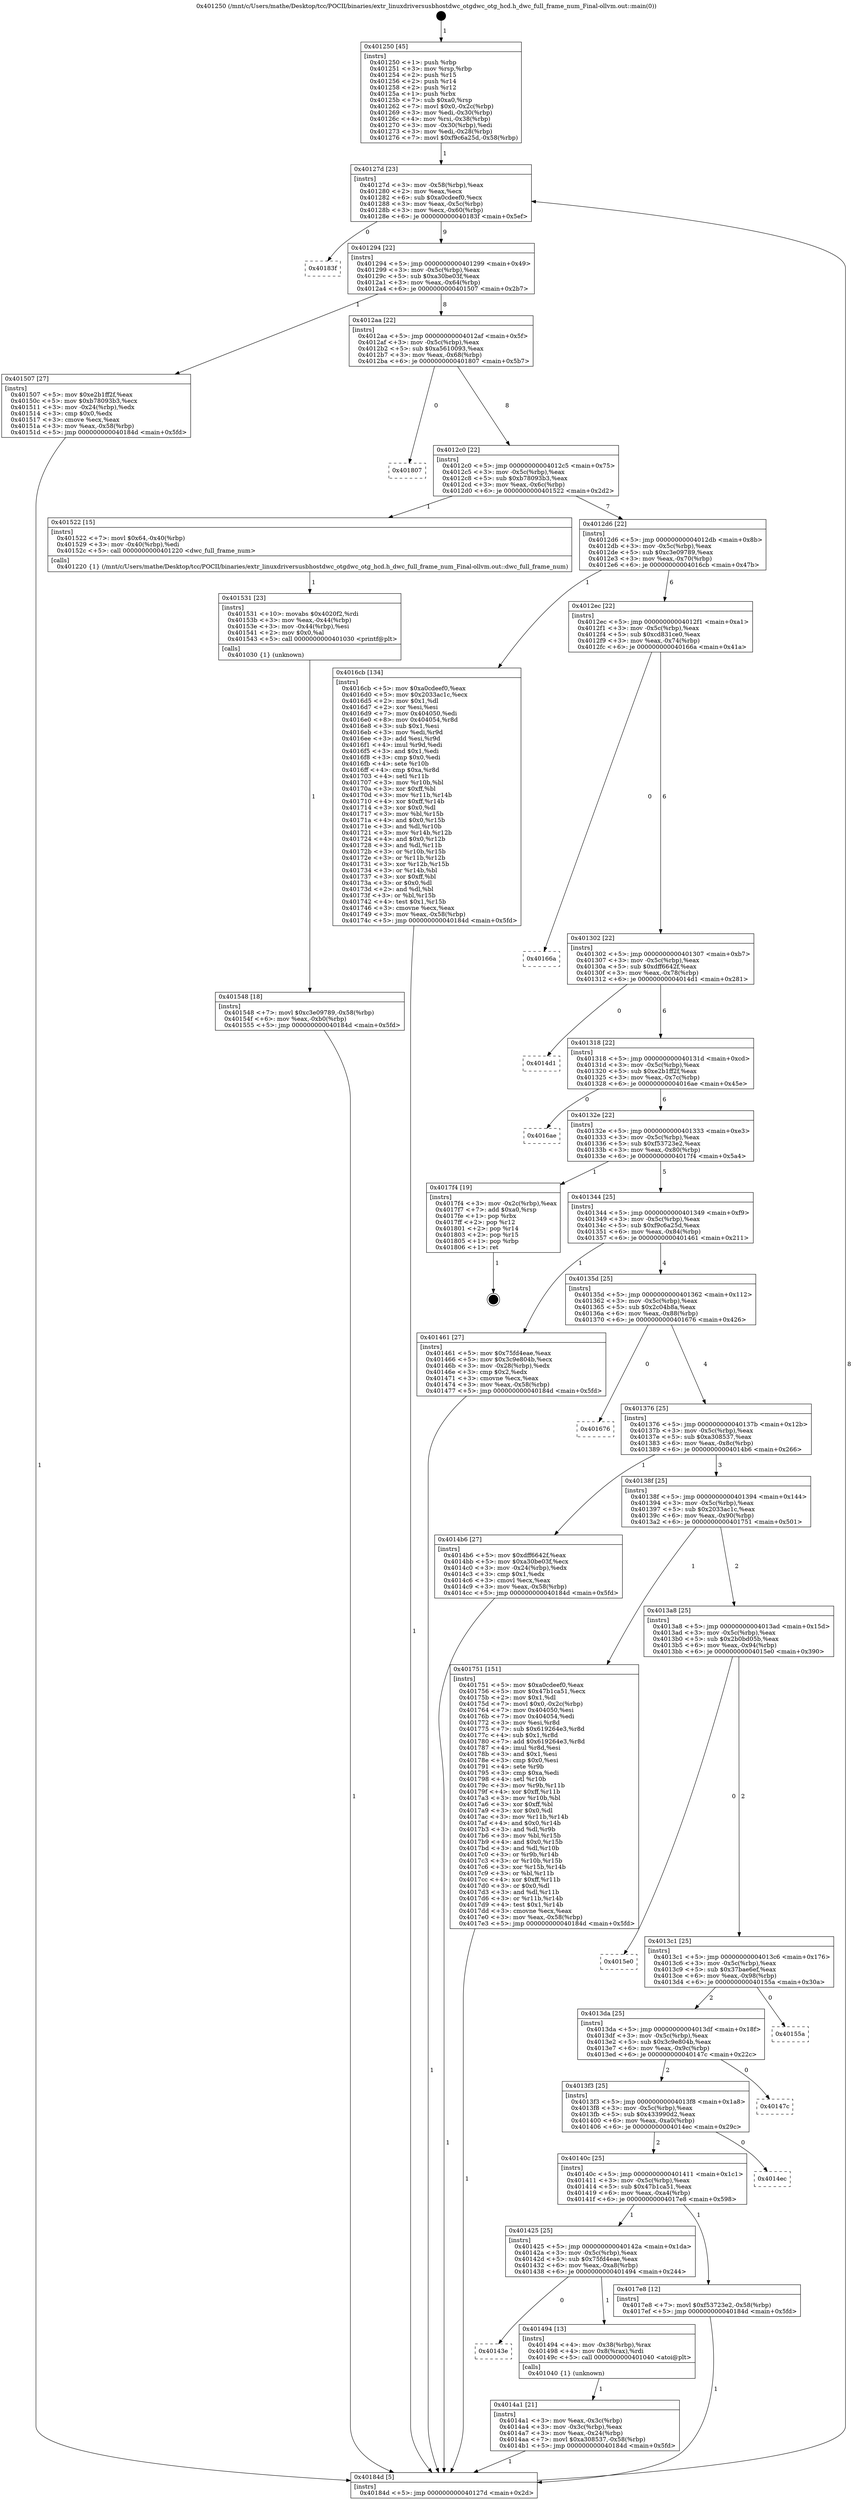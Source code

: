 digraph "0x401250" {
  label = "0x401250 (/mnt/c/Users/mathe/Desktop/tcc/POCII/binaries/extr_linuxdriversusbhostdwc_otgdwc_otg_hcd.h_dwc_full_frame_num_Final-ollvm.out::main(0))"
  labelloc = "t"
  node[shape=record]

  Entry [label="",width=0.3,height=0.3,shape=circle,fillcolor=black,style=filled]
  "0x40127d" [label="{
     0x40127d [23]\l
     | [instrs]\l
     &nbsp;&nbsp;0x40127d \<+3\>: mov -0x58(%rbp),%eax\l
     &nbsp;&nbsp;0x401280 \<+2\>: mov %eax,%ecx\l
     &nbsp;&nbsp;0x401282 \<+6\>: sub $0xa0cdeef0,%ecx\l
     &nbsp;&nbsp;0x401288 \<+3\>: mov %eax,-0x5c(%rbp)\l
     &nbsp;&nbsp;0x40128b \<+3\>: mov %ecx,-0x60(%rbp)\l
     &nbsp;&nbsp;0x40128e \<+6\>: je 000000000040183f \<main+0x5ef\>\l
  }"]
  "0x40183f" [label="{
     0x40183f\l
  }", style=dashed]
  "0x401294" [label="{
     0x401294 [22]\l
     | [instrs]\l
     &nbsp;&nbsp;0x401294 \<+5\>: jmp 0000000000401299 \<main+0x49\>\l
     &nbsp;&nbsp;0x401299 \<+3\>: mov -0x5c(%rbp),%eax\l
     &nbsp;&nbsp;0x40129c \<+5\>: sub $0xa30be03f,%eax\l
     &nbsp;&nbsp;0x4012a1 \<+3\>: mov %eax,-0x64(%rbp)\l
     &nbsp;&nbsp;0x4012a4 \<+6\>: je 0000000000401507 \<main+0x2b7\>\l
  }"]
  Exit [label="",width=0.3,height=0.3,shape=circle,fillcolor=black,style=filled,peripheries=2]
  "0x401507" [label="{
     0x401507 [27]\l
     | [instrs]\l
     &nbsp;&nbsp;0x401507 \<+5\>: mov $0xe2b1ff2f,%eax\l
     &nbsp;&nbsp;0x40150c \<+5\>: mov $0xb78093b3,%ecx\l
     &nbsp;&nbsp;0x401511 \<+3\>: mov -0x24(%rbp),%edx\l
     &nbsp;&nbsp;0x401514 \<+3\>: cmp $0x0,%edx\l
     &nbsp;&nbsp;0x401517 \<+3\>: cmove %ecx,%eax\l
     &nbsp;&nbsp;0x40151a \<+3\>: mov %eax,-0x58(%rbp)\l
     &nbsp;&nbsp;0x40151d \<+5\>: jmp 000000000040184d \<main+0x5fd\>\l
  }"]
  "0x4012aa" [label="{
     0x4012aa [22]\l
     | [instrs]\l
     &nbsp;&nbsp;0x4012aa \<+5\>: jmp 00000000004012af \<main+0x5f\>\l
     &nbsp;&nbsp;0x4012af \<+3\>: mov -0x5c(%rbp),%eax\l
     &nbsp;&nbsp;0x4012b2 \<+5\>: sub $0xa5610093,%eax\l
     &nbsp;&nbsp;0x4012b7 \<+3\>: mov %eax,-0x68(%rbp)\l
     &nbsp;&nbsp;0x4012ba \<+6\>: je 0000000000401807 \<main+0x5b7\>\l
  }"]
  "0x401548" [label="{
     0x401548 [18]\l
     | [instrs]\l
     &nbsp;&nbsp;0x401548 \<+7\>: movl $0xc3e09789,-0x58(%rbp)\l
     &nbsp;&nbsp;0x40154f \<+6\>: mov %eax,-0xb0(%rbp)\l
     &nbsp;&nbsp;0x401555 \<+5\>: jmp 000000000040184d \<main+0x5fd\>\l
  }"]
  "0x401807" [label="{
     0x401807\l
  }", style=dashed]
  "0x4012c0" [label="{
     0x4012c0 [22]\l
     | [instrs]\l
     &nbsp;&nbsp;0x4012c0 \<+5\>: jmp 00000000004012c5 \<main+0x75\>\l
     &nbsp;&nbsp;0x4012c5 \<+3\>: mov -0x5c(%rbp),%eax\l
     &nbsp;&nbsp;0x4012c8 \<+5\>: sub $0xb78093b3,%eax\l
     &nbsp;&nbsp;0x4012cd \<+3\>: mov %eax,-0x6c(%rbp)\l
     &nbsp;&nbsp;0x4012d0 \<+6\>: je 0000000000401522 \<main+0x2d2\>\l
  }"]
  "0x401531" [label="{
     0x401531 [23]\l
     | [instrs]\l
     &nbsp;&nbsp;0x401531 \<+10\>: movabs $0x4020f2,%rdi\l
     &nbsp;&nbsp;0x40153b \<+3\>: mov %eax,-0x44(%rbp)\l
     &nbsp;&nbsp;0x40153e \<+3\>: mov -0x44(%rbp),%esi\l
     &nbsp;&nbsp;0x401541 \<+2\>: mov $0x0,%al\l
     &nbsp;&nbsp;0x401543 \<+5\>: call 0000000000401030 \<printf@plt\>\l
     | [calls]\l
     &nbsp;&nbsp;0x401030 \{1\} (unknown)\l
  }"]
  "0x401522" [label="{
     0x401522 [15]\l
     | [instrs]\l
     &nbsp;&nbsp;0x401522 \<+7\>: movl $0x64,-0x40(%rbp)\l
     &nbsp;&nbsp;0x401529 \<+3\>: mov -0x40(%rbp),%edi\l
     &nbsp;&nbsp;0x40152c \<+5\>: call 0000000000401220 \<dwc_full_frame_num\>\l
     | [calls]\l
     &nbsp;&nbsp;0x401220 \{1\} (/mnt/c/Users/mathe/Desktop/tcc/POCII/binaries/extr_linuxdriversusbhostdwc_otgdwc_otg_hcd.h_dwc_full_frame_num_Final-ollvm.out::dwc_full_frame_num)\l
  }"]
  "0x4012d6" [label="{
     0x4012d6 [22]\l
     | [instrs]\l
     &nbsp;&nbsp;0x4012d6 \<+5\>: jmp 00000000004012db \<main+0x8b\>\l
     &nbsp;&nbsp;0x4012db \<+3\>: mov -0x5c(%rbp),%eax\l
     &nbsp;&nbsp;0x4012de \<+5\>: sub $0xc3e09789,%eax\l
     &nbsp;&nbsp;0x4012e3 \<+3\>: mov %eax,-0x70(%rbp)\l
     &nbsp;&nbsp;0x4012e6 \<+6\>: je 00000000004016cb \<main+0x47b\>\l
  }"]
  "0x4014a1" [label="{
     0x4014a1 [21]\l
     | [instrs]\l
     &nbsp;&nbsp;0x4014a1 \<+3\>: mov %eax,-0x3c(%rbp)\l
     &nbsp;&nbsp;0x4014a4 \<+3\>: mov -0x3c(%rbp),%eax\l
     &nbsp;&nbsp;0x4014a7 \<+3\>: mov %eax,-0x24(%rbp)\l
     &nbsp;&nbsp;0x4014aa \<+7\>: movl $0xa308537,-0x58(%rbp)\l
     &nbsp;&nbsp;0x4014b1 \<+5\>: jmp 000000000040184d \<main+0x5fd\>\l
  }"]
  "0x4016cb" [label="{
     0x4016cb [134]\l
     | [instrs]\l
     &nbsp;&nbsp;0x4016cb \<+5\>: mov $0xa0cdeef0,%eax\l
     &nbsp;&nbsp;0x4016d0 \<+5\>: mov $0x2033ac1c,%ecx\l
     &nbsp;&nbsp;0x4016d5 \<+2\>: mov $0x1,%dl\l
     &nbsp;&nbsp;0x4016d7 \<+2\>: xor %esi,%esi\l
     &nbsp;&nbsp;0x4016d9 \<+7\>: mov 0x404050,%edi\l
     &nbsp;&nbsp;0x4016e0 \<+8\>: mov 0x404054,%r8d\l
     &nbsp;&nbsp;0x4016e8 \<+3\>: sub $0x1,%esi\l
     &nbsp;&nbsp;0x4016eb \<+3\>: mov %edi,%r9d\l
     &nbsp;&nbsp;0x4016ee \<+3\>: add %esi,%r9d\l
     &nbsp;&nbsp;0x4016f1 \<+4\>: imul %r9d,%edi\l
     &nbsp;&nbsp;0x4016f5 \<+3\>: and $0x1,%edi\l
     &nbsp;&nbsp;0x4016f8 \<+3\>: cmp $0x0,%edi\l
     &nbsp;&nbsp;0x4016fb \<+4\>: sete %r10b\l
     &nbsp;&nbsp;0x4016ff \<+4\>: cmp $0xa,%r8d\l
     &nbsp;&nbsp;0x401703 \<+4\>: setl %r11b\l
     &nbsp;&nbsp;0x401707 \<+3\>: mov %r10b,%bl\l
     &nbsp;&nbsp;0x40170a \<+3\>: xor $0xff,%bl\l
     &nbsp;&nbsp;0x40170d \<+3\>: mov %r11b,%r14b\l
     &nbsp;&nbsp;0x401710 \<+4\>: xor $0xff,%r14b\l
     &nbsp;&nbsp;0x401714 \<+3\>: xor $0x0,%dl\l
     &nbsp;&nbsp;0x401717 \<+3\>: mov %bl,%r15b\l
     &nbsp;&nbsp;0x40171a \<+4\>: and $0x0,%r15b\l
     &nbsp;&nbsp;0x40171e \<+3\>: and %dl,%r10b\l
     &nbsp;&nbsp;0x401721 \<+3\>: mov %r14b,%r12b\l
     &nbsp;&nbsp;0x401724 \<+4\>: and $0x0,%r12b\l
     &nbsp;&nbsp;0x401728 \<+3\>: and %dl,%r11b\l
     &nbsp;&nbsp;0x40172b \<+3\>: or %r10b,%r15b\l
     &nbsp;&nbsp;0x40172e \<+3\>: or %r11b,%r12b\l
     &nbsp;&nbsp;0x401731 \<+3\>: xor %r12b,%r15b\l
     &nbsp;&nbsp;0x401734 \<+3\>: or %r14b,%bl\l
     &nbsp;&nbsp;0x401737 \<+3\>: xor $0xff,%bl\l
     &nbsp;&nbsp;0x40173a \<+3\>: or $0x0,%dl\l
     &nbsp;&nbsp;0x40173d \<+2\>: and %dl,%bl\l
     &nbsp;&nbsp;0x40173f \<+3\>: or %bl,%r15b\l
     &nbsp;&nbsp;0x401742 \<+4\>: test $0x1,%r15b\l
     &nbsp;&nbsp;0x401746 \<+3\>: cmovne %ecx,%eax\l
     &nbsp;&nbsp;0x401749 \<+3\>: mov %eax,-0x58(%rbp)\l
     &nbsp;&nbsp;0x40174c \<+5\>: jmp 000000000040184d \<main+0x5fd\>\l
  }"]
  "0x4012ec" [label="{
     0x4012ec [22]\l
     | [instrs]\l
     &nbsp;&nbsp;0x4012ec \<+5\>: jmp 00000000004012f1 \<main+0xa1\>\l
     &nbsp;&nbsp;0x4012f1 \<+3\>: mov -0x5c(%rbp),%eax\l
     &nbsp;&nbsp;0x4012f4 \<+5\>: sub $0xcd831ce0,%eax\l
     &nbsp;&nbsp;0x4012f9 \<+3\>: mov %eax,-0x74(%rbp)\l
     &nbsp;&nbsp;0x4012fc \<+6\>: je 000000000040166a \<main+0x41a\>\l
  }"]
  "0x40143e" [label="{
     0x40143e\l
  }", style=dashed]
  "0x40166a" [label="{
     0x40166a\l
  }", style=dashed]
  "0x401302" [label="{
     0x401302 [22]\l
     | [instrs]\l
     &nbsp;&nbsp;0x401302 \<+5\>: jmp 0000000000401307 \<main+0xb7\>\l
     &nbsp;&nbsp;0x401307 \<+3\>: mov -0x5c(%rbp),%eax\l
     &nbsp;&nbsp;0x40130a \<+5\>: sub $0xdff6642f,%eax\l
     &nbsp;&nbsp;0x40130f \<+3\>: mov %eax,-0x78(%rbp)\l
     &nbsp;&nbsp;0x401312 \<+6\>: je 00000000004014d1 \<main+0x281\>\l
  }"]
  "0x401494" [label="{
     0x401494 [13]\l
     | [instrs]\l
     &nbsp;&nbsp;0x401494 \<+4\>: mov -0x38(%rbp),%rax\l
     &nbsp;&nbsp;0x401498 \<+4\>: mov 0x8(%rax),%rdi\l
     &nbsp;&nbsp;0x40149c \<+5\>: call 0000000000401040 \<atoi@plt\>\l
     | [calls]\l
     &nbsp;&nbsp;0x401040 \{1\} (unknown)\l
  }"]
  "0x4014d1" [label="{
     0x4014d1\l
  }", style=dashed]
  "0x401318" [label="{
     0x401318 [22]\l
     | [instrs]\l
     &nbsp;&nbsp;0x401318 \<+5\>: jmp 000000000040131d \<main+0xcd\>\l
     &nbsp;&nbsp;0x40131d \<+3\>: mov -0x5c(%rbp),%eax\l
     &nbsp;&nbsp;0x401320 \<+5\>: sub $0xe2b1ff2f,%eax\l
     &nbsp;&nbsp;0x401325 \<+3\>: mov %eax,-0x7c(%rbp)\l
     &nbsp;&nbsp;0x401328 \<+6\>: je 00000000004016ae \<main+0x45e\>\l
  }"]
  "0x401425" [label="{
     0x401425 [25]\l
     | [instrs]\l
     &nbsp;&nbsp;0x401425 \<+5\>: jmp 000000000040142a \<main+0x1da\>\l
     &nbsp;&nbsp;0x40142a \<+3\>: mov -0x5c(%rbp),%eax\l
     &nbsp;&nbsp;0x40142d \<+5\>: sub $0x75fd4eae,%eax\l
     &nbsp;&nbsp;0x401432 \<+6\>: mov %eax,-0xa8(%rbp)\l
     &nbsp;&nbsp;0x401438 \<+6\>: je 0000000000401494 \<main+0x244\>\l
  }"]
  "0x4016ae" [label="{
     0x4016ae\l
  }", style=dashed]
  "0x40132e" [label="{
     0x40132e [22]\l
     | [instrs]\l
     &nbsp;&nbsp;0x40132e \<+5\>: jmp 0000000000401333 \<main+0xe3\>\l
     &nbsp;&nbsp;0x401333 \<+3\>: mov -0x5c(%rbp),%eax\l
     &nbsp;&nbsp;0x401336 \<+5\>: sub $0xf53723e2,%eax\l
     &nbsp;&nbsp;0x40133b \<+3\>: mov %eax,-0x80(%rbp)\l
     &nbsp;&nbsp;0x40133e \<+6\>: je 00000000004017f4 \<main+0x5a4\>\l
  }"]
  "0x4017e8" [label="{
     0x4017e8 [12]\l
     | [instrs]\l
     &nbsp;&nbsp;0x4017e8 \<+7\>: movl $0xf53723e2,-0x58(%rbp)\l
     &nbsp;&nbsp;0x4017ef \<+5\>: jmp 000000000040184d \<main+0x5fd\>\l
  }"]
  "0x4017f4" [label="{
     0x4017f4 [19]\l
     | [instrs]\l
     &nbsp;&nbsp;0x4017f4 \<+3\>: mov -0x2c(%rbp),%eax\l
     &nbsp;&nbsp;0x4017f7 \<+7\>: add $0xa0,%rsp\l
     &nbsp;&nbsp;0x4017fe \<+1\>: pop %rbx\l
     &nbsp;&nbsp;0x4017ff \<+2\>: pop %r12\l
     &nbsp;&nbsp;0x401801 \<+2\>: pop %r14\l
     &nbsp;&nbsp;0x401803 \<+2\>: pop %r15\l
     &nbsp;&nbsp;0x401805 \<+1\>: pop %rbp\l
     &nbsp;&nbsp;0x401806 \<+1\>: ret\l
  }"]
  "0x401344" [label="{
     0x401344 [25]\l
     | [instrs]\l
     &nbsp;&nbsp;0x401344 \<+5\>: jmp 0000000000401349 \<main+0xf9\>\l
     &nbsp;&nbsp;0x401349 \<+3\>: mov -0x5c(%rbp),%eax\l
     &nbsp;&nbsp;0x40134c \<+5\>: sub $0xf9c6a25d,%eax\l
     &nbsp;&nbsp;0x401351 \<+6\>: mov %eax,-0x84(%rbp)\l
     &nbsp;&nbsp;0x401357 \<+6\>: je 0000000000401461 \<main+0x211\>\l
  }"]
  "0x40140c" [label="{
     0x40140c [25]\l
     | [instrs]\l
     &nbsp;&nbsp;0x40140c \<+5\>: jmp 0000000000401411 \<main+0x1c1\>\l
     &nbsp;&nbsp;0x401411 \<+3\>: mov -0x5c(%rbp),%eax\l
     &nbsp;&nbsp;0x401414 \<+5\>: sub $0x47b1ca51,%eax\l
     &nbsp;&nbsp;0x401419 \<+6\>: mov %eax,-0xa4(%rbp)\l
     &nbsp;&nbsp;0x40141f \<+6\>: je 00000000004017e8 \<main+0x598\>\l
  }"]
  "0x401461" [label="{
     0x401461 [27]\l
     | [instrs]\l
     &nbsp;&nbsp;0x401461 \<+5\>: mov $0x75fd4eae,%eax\l
     &nbsp;&nbsp;0x401466 \<+5\>: mov $0x3c9e804b,%ecx\l
     &nbsp;&nbsp;0x40146b \<+3\>: mov -0x28(%rbp),%edx\l
     &nbsp;&nbsp;0x40146e \<+3\>: cmp $0x2,%edx\l
     &nbsp;&nbsp;0x401471 \<+3\>: cmovne %ecx,%eax\l
     &nbsp;&nbsp;0x401474 \<+3\>: mov %eax,-0x58(%rbp)\l
     &nbsp;&nbsp;0x401477 \<+5\>: jmp 000000000040184d \<main+0x5fd\>\l
  }"]
  "0x40135d" [label="{
     0x40135d [25]\l
     | [instrs]\l
     &nbsp;&nbsp;0x40135d \<+5\>: jmp 0000000000401362 \<main+0x112\>\l
     &nbsp;&nbsp;0x401362 \<+3\>: mov -0x5c(%rbp),%eax\l
     &nbsp;&nbsp;0x401365 \<+5\>: sub $0x2c04b8a,%eax\l
     &nbsp;&nbsp;0x40136a \<+6\>: mov %eax,-0x88(%rbp)\l
     &nbsp;&nbsp;0x401370 \<+6\>: je 0000000000401676 \<main+0x426\>\l
  }"]
  "0x40184d" [label="{
     0x40184d [5]\l
     | [instrs]\l
     &nbsp;&nbsp;0x40184d \<+5\>: jmp 000000000040127d \<main+0x2d\>\l
  }"]
  "0x401250" [label="{
     0x401250 [45]\l
     | [instrs]\l
     &nbsp;&nbsp;0x401250 \<+1\>: push %rbp\l
     &nbsp;&nbsp;0x401251 \<+3\>: mov %rsp,%rbp\l
     &nbsp;&nbsp;0x401254 \<+2\>: push %r15\l
     &nbsp;&nbsp;0x401256 \<+2\>: push %r14\l
     &nbsp;&nbsp;0x401258 \<+2\>: push %r12\l
     &nbsp;&nbsp;0x40125a \<+1\>: push %rbx\l
     &nbsp;&nbsp;0x40125b \<+7\>: sub $0xa0,%rsp\l
     &nbsp;&nbsp;0x401262 \<+7\>: movl $0x0,-0x2c(%rbp)\l
     &nbsp;&nbsp;0x401269 \<+3\>: mov %edi,-0x30(%rbp)\l
     &nbsp;&nbsp;0x40126c \<+4\>: mov %rsi,-0x38(%rbp)\l
     &nbsp;&nbsp;0x401270 \<+3\>: mov -0x30(%rbp),%edi\l
     &nbsp;&nbsp;0x401273 \<+3\>: mov %edi,-0x28(%rbp)\l
     &nbsp;&nbsp;0x401276 \<+7\>: movl $0xf9c6a25d,-0x58(%rbp)\l
  }"]
  "0x4014ec" [label="{
     0x4014ec\l
  }", style=dashed]
  "0x401676" [label="{
     0x401676\l
  }", style=dashed]
  "0x401376" [label="{
     0x401376 [25]\l
     | [instrs]\l
     &nbsp;&nbsp;0x401376 \<+5\>: jmp 000000000040137b \<main+0x12b\>\l
     &nbsp;&nbsp;0x40137b \<+3\>: mov -0x5c(%rbp),%eax\l
     &nbsp;&nbsp;0x40137e \<+5\>: sub $0xa308537,%eax\l
     &nbsp;&nbsp;0x401383 \<+6\>: mov %eax,-0x8c(%rbp)\l
     &nbsp;&nbsp;0x401389 \<+6\>: je 00000000004014b6 \<main+0x266\>\l
  }"]
  "0x4013f3" [label="{
     0x4013f3 [25]\l
     | [instrs]\l
     &nbsp;&nbsp;0x4013f3 \<+5\>: jmp 00000000004013f8 \<main+0x1a8\>\l
     &nbsp;&nbsp;0x4013f8 \<+3\>: mov -0x5c(%rbp),%eax\l
     &nbsp;&nbsp;0x4013fb \<+5\>: sub $0x433990d2,%eax\l
     &nbsp;&nbsp;0x401400 \<+6\>: mov %eax,-0xa0(%rbp)\l
     &nbsp;&nbsp;0x401406 \<+6\>: je 00000000004014ec \<main+0x29c\>\l
  }"]
  "0x4014b6" [label="{
     0x4014b6 [27]\l
     | [instrs]\l
     &nbsp;&nbsp;0x4014b6 \<+5\>: mov $0xdff6642f,%eax\l
     &nbsp;&nbsp;0x4014bb \<+5\>: mov $0xa30be03f,%ecx\l
     &nbsp;&nbsp;0x4014c0 \<+3\>: mov -0x24(%rbp),%edx\l
     &nbsp;&nbsp;0x4014c3 \<+3\>: cmp $0x1,%edx\l
     &nbsp;&nbsp;0x4014c6 \<+3\>: cmovl %ecx,%eax\l
     &nbsp;&nbsp;0x4014c9 \<+3\>: mov %eax,-0x58(%rbp)\l
     &nbsp;&nbsp;0x4014cc \<+5\>: jmp 000000000040184d \<main+0x5fd\>\l
  }"]
  "0x40138f" [label="{
     0x40138f [25]\l
     | [instrs]\l
     &nbsp;&nbsp;0x40138f \<+5\>: jmp 0000000000401394 \<main+0x144\>\l
     &nbsp;&nbsp;0x401394 \<+3\>: mov -0x5c(%rbp),%eax\l
     &nbsp;&nbsp;0x401397 \<+5\>: sub $0x2033ac1c,%eax\l
     &nbsp;&nbsp;0x40139c \<+6\>: mov %eax,-0x90(%rbp)\l
     &nbsp;&nbsp;0x4013a2 \<+6\>: je 0000000000401751 \<main+0x501\>\l
  }"]
  "0x40147c" [label="{
     0x40147c\l
  }", style=dashed]
  "0x401751" [label="{
     0x401751 [151]\l
     | [instrs]\l
     &nbsp;&nbsp;0x401751 \<+5\>: mov $0xa0cdeef0,%eax\l
     &nbsp;&nbsp;0x401756 \<+5\>: mov $0x47b1ca51,%ecx\l
     &nbsp;&nbsp;0x40175b \<+2\>: mov $0x1,%dl\l
     &nbsp;&nbsp;0x40175d \<+7\>: movl $0x0,-0x2c(%rbp)\l
     &nbsp;&nbsp;0x401764 \<+7\>: mov 0x404050,%esi\l
     &nbsp;&nbsp;0x40176b \<+7\>: mov 0x404054,%edi\l
     &nbsp;&nbsp;0x401772 \<+3\>: mov %esi,%r8d\l
     &nbsp;&nbsp;0x401775 \<+7\>: sub $0x619264e3,%r8d\l
     &nbsp;&nbsp;0x40177c \<+4\>: sub $0x1,%r8d\l
     &nbsp;&nbsp;0x401780 \<+7\>: add $0x619264e3,%r8d\l
     &nbsp;&nbsp;0x401787 \<+4\>: imul %r8d,%esi\l
     &nbsp;&nbsp;0x40178b \<+3\>: and $0x1,%esi\l
     &nbsp;&nbsp;0x40178e \<+3\>: cmp $0x0,%esi\l
     &nbsp;&nbsp;0x401791 \<+4\>: sete %r9b\l
     &nbsp;&nbsp;0x401795 \<+3\>: cmp $0xa,%edi\l
     &nbsp;&nbsp;0x401798 \<+4\>: setl %r10b\l
     &nbsp;&nbsp;0x40179c \<+3\>: mov %r9b,%r11b\l
     &nbsp;&nbsp;0x40179f \<+4\>: xor $0xff,%r11b\l
     &nbsp;&nbsp;0x4017a3 \<+3\>: mov %r10b,%bl\l
     &nbsp;&nbsp;0x4017a6 \<+3\>: xor $0xff,%bl\l
     &nbsp;&nbsp;0x4017a9 \<+3\>: xor $0x0,%dl\l
     &nbsp;&nbsp;0x4017ac \<+3\>: mov %r11b,%r14b\l
     &nbsp;&nbsp;0x4017af \<+4\>: and $0x0,%r14b\l
     &nbsp;&nbsp;0x4017b3 \<+3\>: and %dl,%r9b\l
     &nbsp;&nbsp;0x4017b6 \<+3\>: mov %bl,%r15b\l
     &nbsp;&nbsp;0x4017b9 \<+4\>: and $0x0,%r15b\l
     &nbsp;&nbsp;0x4017bd \<+3\>: and %dl,%r10b\l
     &nbsp;&nbsp;0x4017c0 \<+3\>: or %r9b,%r14b\l
     &nbsp;&nbsp;0x4017c3 \<+3\>: or %r10b,%r15b\l
     &nbsp;&nbsp;0x4017c6 \<+3\>: xor %r15b,%r14b\l
     &nbsp;&nbsp;0x4017c9 \<+3\>: or %bl,%r11b\l
     &nbsp;&nbsp;0x4017cc \<+4\>: xor $0xff,%r11b\l
     &nbsp;&nbsp;0x4017d0 \<+3\>: or $0x0,%dl\l
     &nbsp;&nbsp;0x4017d3 \<+3\>: and %dl,%r11b\l
     &nbsp;&nbsp;0x4017d6 \<+3\>: or %r11b,%r14b\l
     &nbsp;&nbsp;0x4017d9 \<+4\>: test $0x1,%r14b\l
     &nbsp;&nbsp;0x4017dd \<+3\>: cmovne %ecx,%eax\l
     &nbsp;&nbsp;0x4017e0 \<+3\>: mov %eax,-0x58(%rbp)\l
     &nbsp;&nbsp;0x4017e3 \<+5\>: jmp 000000000040184d \<main+0x5fd\>\l
  }"]
  "0x4013a8" [label="{
     0x4013a8 [25]\l
     | [instrs]\l
     &nbsp;&nbsp;0x4013a8 \<+5\>: jmp 00000000004013ad \<main+0x15d\>\l
     &nbsp;&nbsp;0x4013ad \<+3\>: mov -0x5c(%rbp),%eax\l
     &nbsp;&nbsp;0x4013b0 \<+5\>: sub $0x2b0bd05b,%eax\l
     &nbsp;&nbsp;0x4013b5 \<+6\>: mov %eax,-0x94(%rbp)\l
     &nbsp;&nbsp;0x4013bb \<+6\>: je 00000000004015e0 \<main+0x390\>\l
  }"]
  "0x4013da" [label="{
     0x4013da [25]\l
     | [instrs]\l
     &nbsp;&nbsp;0x4013da \<+5\>: jmp 00000000004013df \<main+0x18f\>\l
     &nbsp;&nbsp;0x4013df \<+3\>: mov -0x5c(%rbp),%eax\l
     &nbsp;&nbsp;0x4013e2 \<+5\>: sub $0x3c9e804b,%eax\l
     &nbsp;&nbsp;0x4013e7 \<+6\>: mov %eax,-0x9c(%rbp)\l
     &nbsp;&nbsp;0x4013ed \<+6\>: je 000000000040147c \<main+0x22c\>\l
  }"]
  "0x4015e0" [label="{
     0x4015e0\l
  }", style=dashed]
  "0x4013c1" [label="{
     0x4013c1 [25]\l
     | [instrs]\l
     &nbsp;&nbsp;0x4013c1 \<+5\>: jmp 00000000004013c6 \<main+0x176\>\l
     &nbsp;&nbsp;0x4013c6 \<+3\>: mov -0x5c(%rbp),%eax\l
     &nbsp;&nbsp;0x4013c9 \<+5\>: sub $0x37bae6ef,%eax\l
     &nbsp;&nbsp;0x4013ce \<+6\>: mov %eax,-0x98(%rbp)\l
     &nbsp;&nbsp;0x4013d4 \<+6\>: je 000000000040155a \<main+0x30a\>\l
  }"]
  "0x40155a" [label="{
     0x40155a\l
  }", style=dashed]
  Entry -> "0x401250" [label=" 1"]
  "0x40127d" -> "0x40183f" [label=" 0"]
  "0x40127d" -> "0x401294" [label=" 9"]
  "0x4017f4" -> Exit [label=" 1"]
  "0x401294" -> "0x401507" [label=" 1"]
  "0x401294" -> "0x4012aa" [label=" 8"]
  "0x4017e8" -> "0x40184d" [label=" 1"]
  "0x4012aa" -> "0x401807" [label=" 0"]
  "0x4012aa" -> "0x4012c0" [label=" 8"]
  "0x401751" -> "0x40184d" [label=" 1"]
  "0x4012c0" -> "0x401522" [label=" 1"]
  "0x4012c0" -> "0x4012d6" [label=" 7"]
  "0x4016cb" -> "0x40184d" [label=" 1"]
  "0x4012d6" -> "0x4016cb" [label=" 1"]
  "0x4012d6" -> "0x4012ec" [label=" 6"]
  "0x401548" -> "0x40184d" [label=" 1"]
  "0x4012ec" -> "0x40166a" [label=" 0"]
  "0x4012ec" -> "0x401302" [label=" 6"]
  "0x401531" -> "0x401548" [label=" 1"]
  "0x401302" -> "0x4014d1" [label=" 0"]
  "0x401302" -> "0x401318" [label=" 6"]
  "0x401522" -> "0x401531" [label=" 1"]
  "0x401318" -> "0x4016ae" [label=" 0"]
  "0x401318" -> "0x40132e" [label=" 6"]
  "0x4014b6" -> "0x40184d" [label=" 1"]
  "0x40132e" -> "0x4017f4" [label=" 1"]
  "0x40132e" -> "0x401344" [label=" 5"]
  "0x4014a1" -> "0x40184d" [label=" 1"]
  "0x401344" -> "0x401461" [label=" 1"]
  "0x401344" -> "0x40135d" [label=" 4"]
  "0x401461" -> "0x40184d" [label=" 1"]
  "0x401250" -> "0x40127d" [label=" 1"]
  "0x40184d" -> "0x40127d" [label=" 8"]
  "0x401425" -> "0x40143e" [label=" 0"]
  "0x40135d" -> "0x401676" [label=" 0"]
  "0x40135d" -> "0x401376" [label=" 4"]
  "0x401425" -> "0x401494" [label=" 1"]
  "0x401376" -> "0x4014b6" [label=" 1"]
  "0x401376" -> "0x40138f" [label=" 3"]
  "0x40140c" -> "0x401425" [label=" 1"]
  "0x40138f" -> "0x401751" [label=" 1"]
  "0x40138f" -> "0x4013a8" [label=" 2"]
  "0x40140c" -> "0x4017e8" [label=" 1"]
  "0x4013a8" -> "0x4015e0" [label=" 0"]
  "0x4013a8" -> "0x4013c1" [label=" 2"]
  "0x4013f3" -> "0x40140c" [label=" 2"]
  "0x4013c1" -> "0x40155a" [label=" 0"]
  "0x4013c1" -> "0x4013da" [label=" 2"]
  "0x401494" -> "0x4014a1" [label=" 1"]
  "0x4013da" -> "0x40147c" [label=" 0"]
  "0x4013da" -> "0x4013f3" [label=" 2"]
  "0x401507" -> "0x40184d" [label=" 1"]
  "0x4013f3" -> "0x4014ec" [label=" 0"]
}
